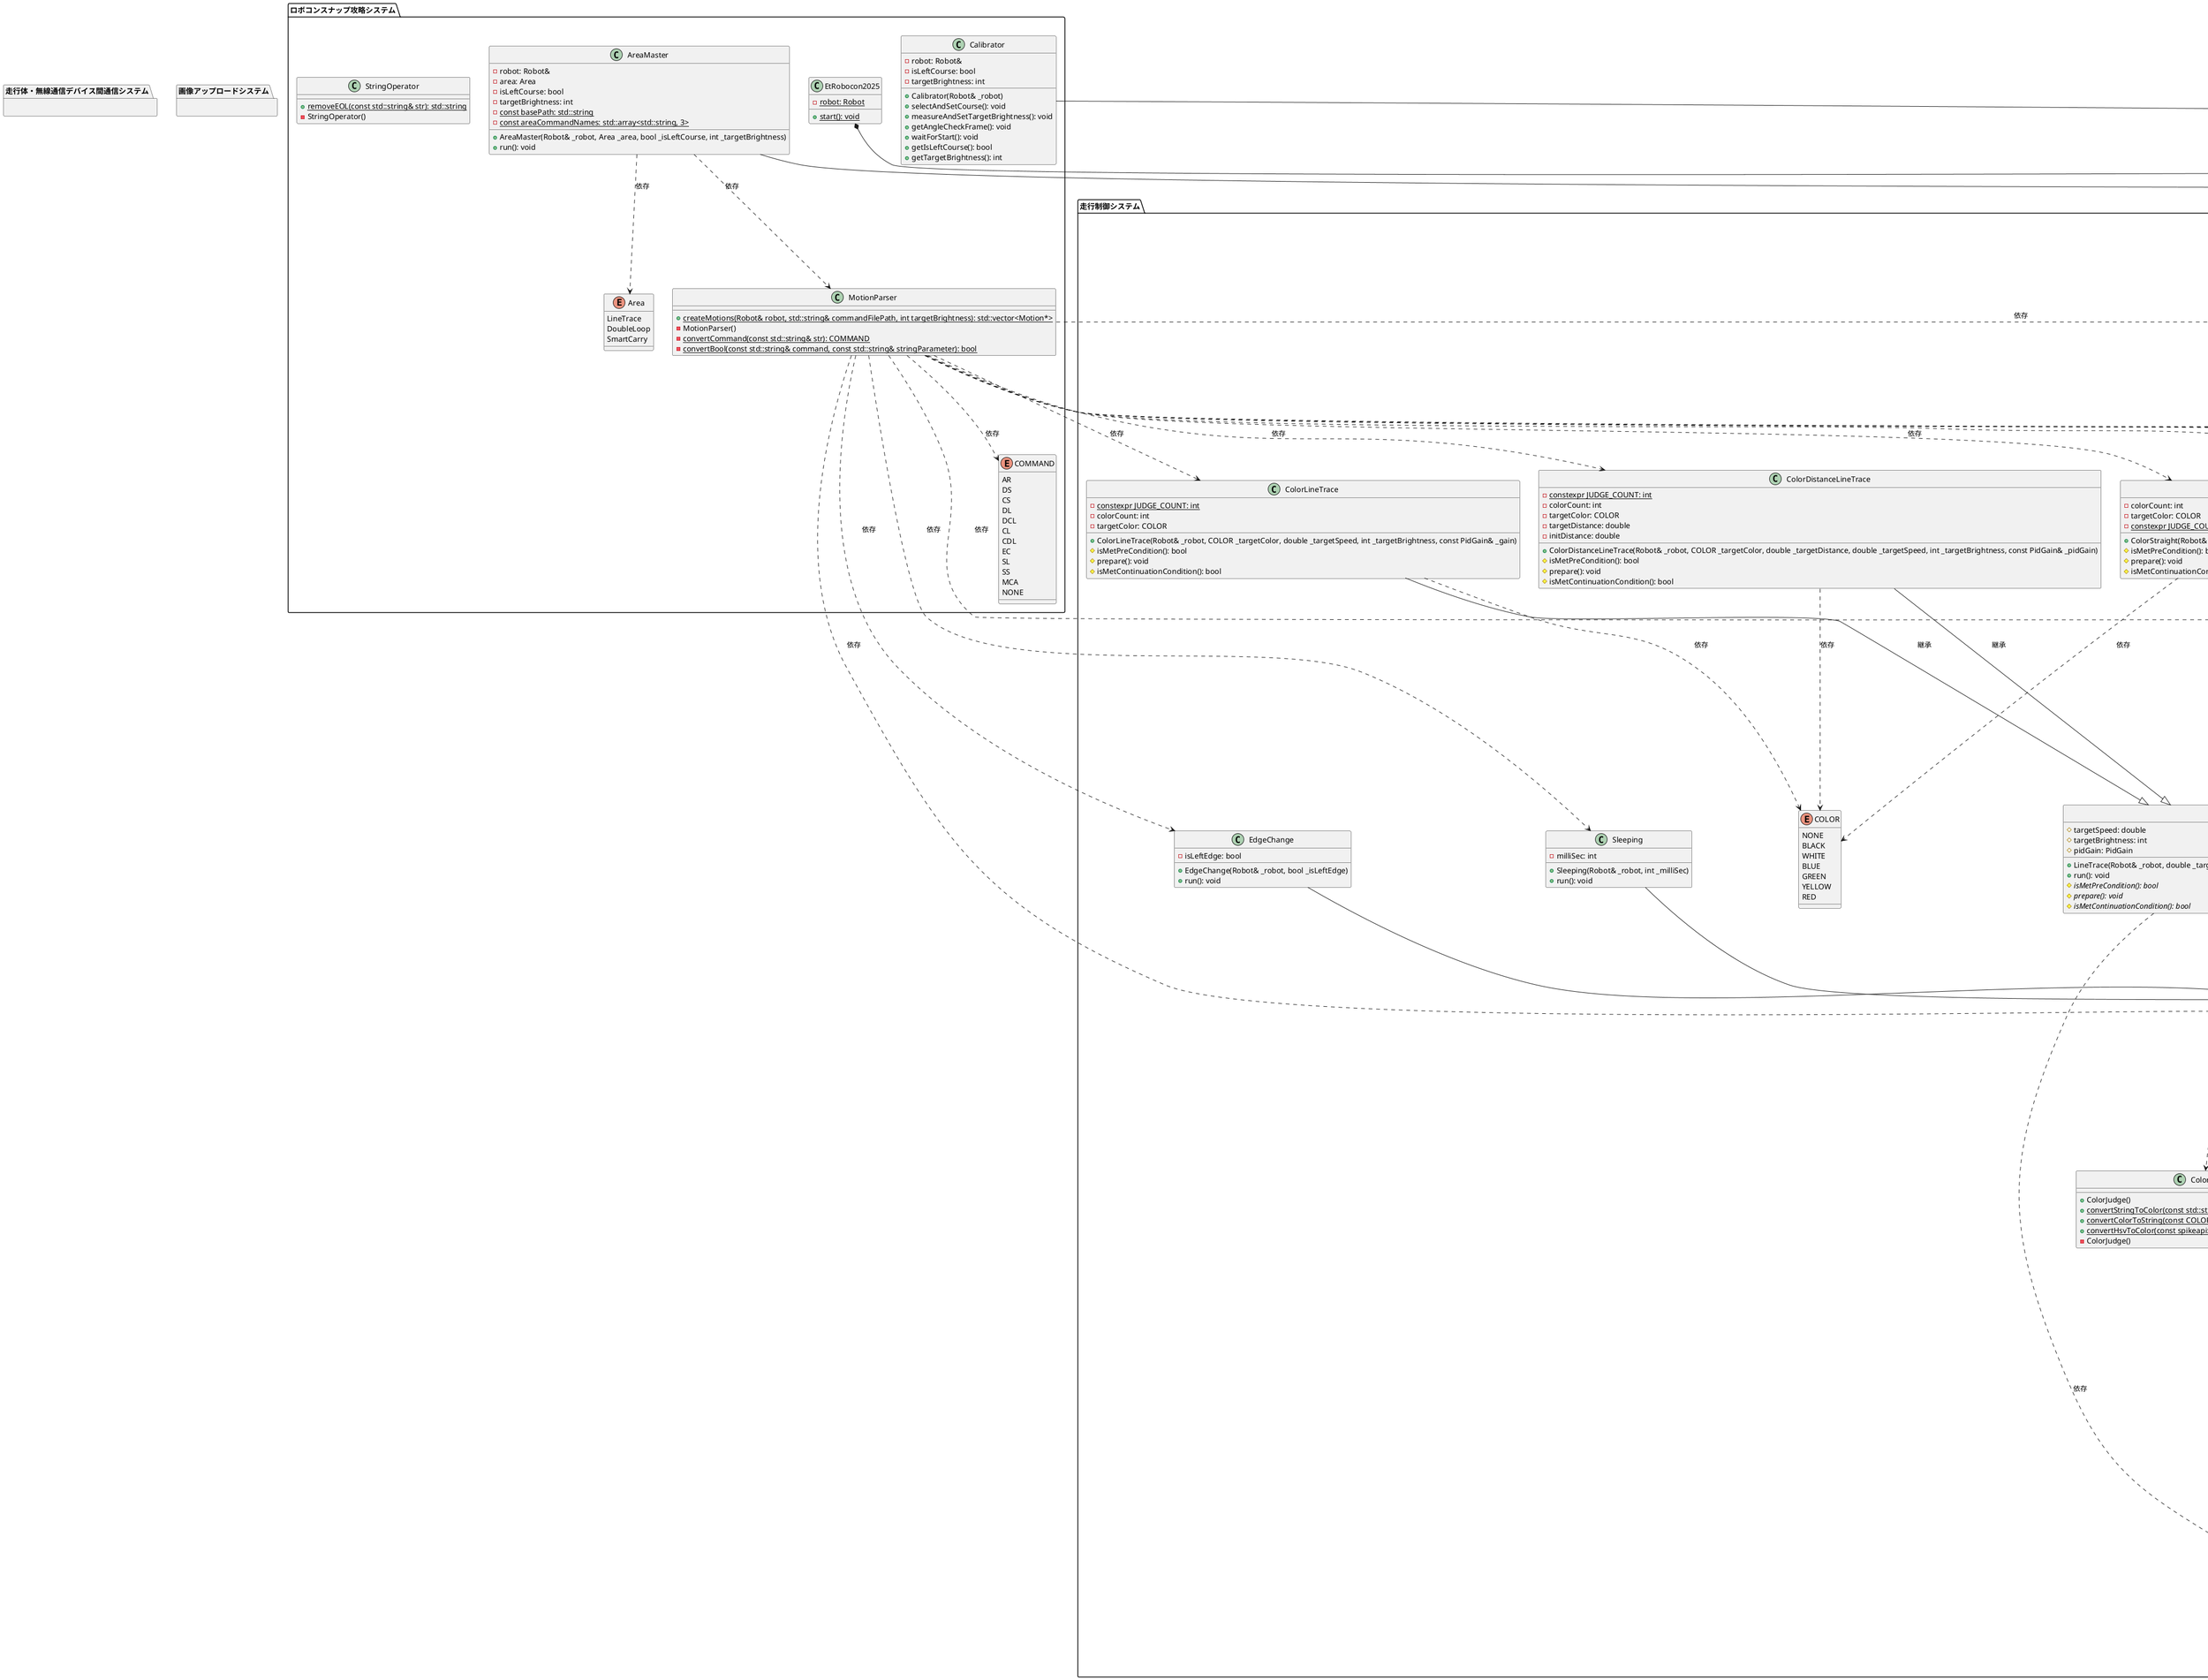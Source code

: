 @startuml etrobocon2025-class-diagram

package "ロボコンスナップ攻略システム" {
  ' コマンドの列挙型
  enum COMMAND {
    AR
    DS
    CS
    DL
    DCL
    CL
    CDL
    EC
    SL
    SS
    MCA
    NONE
  }

  ' 攻略エリアの列挙型
  enum Area {
    LineTrace
    DoubleLoop
    SmartCarry
  }

  ' メインクラス
  class EtRobocon2025 {
    + {static} start(): void
    - {static} robot: Robot
  }

  ' エリアマスタークラス
  class AreaMaster {
    + AreaMaster(Robot& _robot, Area _area, bool _isLeftCourse, int _targetBrightness)
    + run(): void
    - robot: Robot&
    - area: Area
    - isLeftCourse: bool
    - targetBrightness: int
    - {static} const basePath: std::string
    - {static} const areaCommandNames: std::array<std::string, 3>
  }

  ' キャリブレータクラス
  class Calibrator {
    + Calibrator(Robot& _robot)
    + selectAndSetCourse(): void
    + measureAndSetTargetBrightness(): void
    + getAngleCheckFrame(): void
    + waitForStart(): void
    + getIsLeftCourse(): bool
    + getTargetBrightness(): int
    - robot: Robot&
    - isLeftCourse: bool
    - targetBrightness: int
  }

  ' モーションパーサークラス
  class MotionParser {
    + {static} createMotions(Robot& robot, std::string& commandFilePath, int targetBrightness): std::vector<Motion*>
    - MotionParser()
    - {static} convertCommand(const std::string& str): COMMAND
    - {static} convertBool(const std::string& command, const std::string& stringParameter): bool
  }

  ' ユーティリティクラス
  class StringOperator {
    + {static} removeEOL(const std::string& str): std::string
    - StringOperator()
  }
}

package "走行体情報管理システム" {
  package "走行体情報中継部" {
    ' ミニフィグ方向判定結果
    struct MiniFigDirectionResult {
      + wasDetected: bool
      + direction: MiniFigDirection
    }

    ' ミニフィグ方向の列挙型
    enum MiniFigDirection {
      FRONT
      RIGHT
      BACK
      LEFT
    }

    ' 背景方向判定結果
    struct BackgroundDirectionResult {
      + wasDetected: bool
      + direction: BackgroundDirection
    }

    ' 背景方向の列挙型
    enum BackgroundDirection {
      FRONT
      BACK
      RIGHT
      LEFT
    }

    ' ロボットクラス
    class Robot {
      + Robot()
      + Robot(ICameraCapture& cam)
      + getMotorControllerInstance(): MotorController&
      + getCameraCaptureInstance(): ICameraCapture&
      + getColorSensorInstance(): spikeapi::ColorSensor&
      + getClockInstance(): spikeapi::Clock&
      + getButtonInstance(): spikeapi::Button&
      + getForceSensorInstance(): spikeapi::ForceSensor&
      + getDisplayInstance(): spikeapi::Display&
      + setIsLeftEdge(bool isLeft): void
      + getIsLeftEdge() const: bool
      + getMiniFigDirectionResult(): MiniFigDirectionResult&
      - motorController: MotorController
      - defaultCameraCapture: CameraCapture
      - cameraCapture: ICameraCapture&
      - colorSensor: spikeapi::ColorSensor
      - clock: spikeapi::Clock
      - button: spikeapi::Button
      - forceSensor: spikeapi::ForceSensor
      - display: spikeapi::Display
      - miniFigDirectionResult: MiniFigDirectionResult
      - isLeftEdge: bool
    }
  }

  package "SPIKE API ラッパー" {
    ' モーターコントローラークラス
    class MotorController {
      + {static} constexpr MOTOR_POWER_MAX: int
      + {static} constexpr MOTOR_POWER_MIN: int
      + MotorController()
      + setRightMotorPower(int power): void
      + setLeftMotorPower(int power): void
      + resetRightMotorPower(): void
      + resetLeftMotorPower(): void
      + resetWheelsMotorPower(): void
      + setRightMotorSpeed(double speed): void
      + setLeftMotorSpeed(double speed): void
      + stopWheelsMotor(): void
      + brakeWheelsMotor(): void
      + setArmMotorPower(int power): void
      + resetArmMotorPower(): void
      + stopArmMotor(): void
      + holdArmMotor(): void
      + getRightMotorCount(): int32_t
      + getLeftMotorCount(): int32_t
      + getArmMotorCount(): int32_t
      + getRightMotorPower(): int
      + getLeftMotorPower(): int
      + getArmMotorPower(): int
      + getRightMotorSpeed(): double
      + getLeftMotorSpeed(): double
      - rightWheel: spikeapi::Motor
      - leftWheel: spikeapi::Motor
      - armMotor: spikeapi::Motor
      - limitPowerValue(int inputPower): int
    }
  }
}

package "走行制御システム" {
  ' PIDクラス
  class Pid {
    + Pid(double _kp, double _ki, double _kd, double _targetValue, double _maxIntegral, double _minIntegral)
    + Pid(double _kp, double _ki, double _kd, double _targetValue)
    + setPidGain(double _kp, double _ki, double _kd): void
    + calculatePid(double currentValue, double delta): double
    - pidGain: PidGain
    - prevDeviation: double
    - integral: double
    - filteredDerivative: double
    - targetValue: double
    - maxIntegral: double
    - minIntegral: double
    - {static} constexpr alpha: double
  }

  ' 色判定クラス
  class ColorJudge {
    + ColorJudge()
    + {static} convertStringToColor(const std::string& str): COLOR
    + {static} convertColorToString(const COLOR& color): const char*
    + {static} convertHsvToColor(const spikeapi::ColorSensor::HSV& hsv): COLOR
    - ColorJudge()
  }

  ' 走行距離計算クラス
  class Mileage {
    + {static} calculateWheelMileage(int32_t angle): double
    + {static} calculateMileage(int32_t rightAngle, int32_t leftAngle): double
    - Mileage()
  }

  ' 速度計算クラス
  class SpeedCalculator {
    + SpeedCalculator(Robot& _robot, double _targetSpeed)
    + calculateRightMotorPower(): double
    + calculateLeftMotorPower(): double
    - const targetSpeed: double
    - rightPid: Pid
    - leftPid: Pid
    - rightMotorPower: double
    - leftMotorPower: double
    - prevRightTime: double
    - prevLeftTime: double
    - robot: Robot&
    - {static} constexpr RIGHT_K_P: double
    - {static} constexpr RIGHT_K_I: double
    - {static} constexpr RIGHT_K_D: double
    - {static} constexpr LEFT_K_P: double
    - {static} constexpr LEFT_K_I: double
    - {static} constexpr LEFT_K_D: double
  }

  ' Motionクラス
  abstract class Motion {
    + Motion(Robot& _robot)
    + {abstract} run(): void
    # robot: Robot&
  }

  abstract class LineTrace {
    + LineTrace(Robot& _robot, double _targetSpeed, int _targetBrightness, const PidGain& _pidGain)
    + run(): void
    # {abstract} isMetPreCondition(): bool
    # {abstract} prepare(): void
    # {abstract} isMetContinuationCondition(): bool
    # targetSpeed: double
    # targetBrightness: int
    # pidGain: PidGain
  }

  abstract class Straight {
    + Straight(Robot& _robot, double _speed)
    + run(): void
    # {abstract} isMetPreCondition(): bool
    # {abstract} prepare(): void
    # {abstract} isMetContinuationCondition(): bool
    # targetSpeed: double
  }

  abstract class Rotation {
    + Rotation(Robot& _robot, double _speed, bool _isClockwise)
    + run(): void
    + {abstract} isMetPreCondition(): bool
    + {abstract} prepare(): void
    + {abstract} isMetContinuationCondition(): bool
    # speed: double
    # isClockwise: bool
    # leftSign: int
    # rightSign: int
  }

  ' 色指定ライントレースクラス
  class ColorLineTrace {
    + ColorLineTrace(Robot& _robot, COLOR _targetColor, double _targetSpeed, int _targetBrightness, const PidGain& _gain)
    # isMetPreCondition(): bool
    # prepare(): void
    # isMetContinuationCondition(): bool
    - {static} constexpr JUDGE_COUNT: int
    - colorCount: int
    - targetColor: COLOR
  }

  ' 距離指定ライントレースクラス
  class DistanceLineTrace {
    + DistanceLineTrace(Robot& _robot, double _targetDistance, double _targetSpeed, int _targetBrightness, const PidGain& _pidGain)
    # isMetPreCondition(): bool
    # prepare(): void
    # isMetContinuationCondition(): bool
    - targetDistance: double
    - initDistance: double
  }

  ' 色距離指定ライントレースクラス
  class ColorDistanceLineTrace {
    + ColorDistanceLineTrace(Robot& _robot, COLOR _targetColor, double _targetDistance, double _targetSpeed, int _targetBrightness, const PidGain& _pidGain)
    # isMetPreCondition(): bool
    # prepare(): void
    # isMetContinuationCondition(): bool
    - {static} constexpr JUDGE_COUNT: int
    - colorCount: int
    - targetColor: COLOR
    - targetDistance: double
    - initDistance: double
  }

  ' 距離指定直進クラス
  class DistanceStraight {
    + DistanceStraight(Robot& _robot, double _targetDistance, double _speed)
    # isMetPreCondition(): bool
    # prepare(): void
    # isMetContinuationCondition(): bool
    - targetDistance: double
    - initialDistance: double
  }

  ' 色指定直進クラス
  class ColorStraight {
    + ColorStraight(Robot& _robot, COLOR _targetColor, double _speed)
    # isMetPreCondition(): bool
    # prepare(): void
    # isMetContinuationCondition(): bool
    - colorCount: int
    - targetColor: COLOR
    - {static} constexpr JUDGE_COUNT: int
  }

  ' 角度指定回頭クラス
  class AngleRotation {
    + AngleRotation(Robot& _robot, int _targetAngle, double _speed, bool _isClockwise)
    # prepare(): void
    # isMetPreCondition(): bool
    # isMetContinuationCondition(): bool
    - targetLeftDistance: double
    - targetRightDistance: double
    - targetAngle: int
  }

  ' カメラPID監視クラス
  abstract class CameraPidTracking {
    + CameraPidTracking(Robot& _robot, double _targetSpeed, int _targetXCoordinate, const PidGain& _pidGain, BoundingBoxDetector& _boundingBoxDetector)
    + run(): void
    # {abstract} isMetPreCondition(): bool
    # {abstract} prepare(): void
    # {abstract} isMetContinuationCondition(): bool
    # boundingBoxDetector: BoundingBoxDetector&
    # result: BoundingBoxDetectionResult
    # targetSpeed: double
    # targetXCoordinate: int
    # pidGain: PidGain
  }

  ' 距離指定カメラライントレースクラス
  class DistanceCameraLineTrace {
    + DistanceCameraLineTrace(Robot& _robot, double _targetDistance, double _targetSpeed, int _targetXCoordinate, const PidGain& _pidGain, std::unique_ptr<BoundingBoxDetector> _detector)
    # isMetPreCondition(): bool
    # prepare(): void
    # isMetContinuationCondition(): bool
    - targetDistance: double
    - initDistance: double
    - detector: std::unique_ptr<BoundingBoxDetector>
  }

  ' エッジ変更クラス
  class EdgeChange {
    + EdgeChange(Robot& _robot, bool _isLeftEdge)
    + run(): void
    - isLeftEdge: bool
  }

  ' スリープクラス
  class Sleeping {
    + Sleeping(Robot& _robot, int _milliSec)
    + run(): void
    - milliSec: int
  }

  enum COLOR {
    NONE
    BLACK
    WHITE
    BLUE
    GREEN
    YELLOW
    RED
  }

  struct PidGain {
    + kp: double
    + ki: double
    + kd: double
    + PidGain(double _kp, double _ki, double _kd)
  }

  ' 応用動作クラス
  abstract class CompositeMotion {
    + CompositeMotion(Robot& _robot)
    + {abstract} run(): void
  }

  ' ミニフィグカメラアクション
  class MiniFigCameraAction {
    + MiniFigCameraAction(Robot& _robot, bool _isClockwise, int _preTargetAngle, int _postTargetAngle, double _targetRotationSpeed, double _backTargetDistance, double _forwardTargetDistance, double _backSpeed, double _forwardSpeed, int _position)
    + run(): void
    - isClockwise: bool
    - preTargetAngle: int
    - postTargetAngle: int
    - targetRotationSpeed: double
    - backTargetDistance: double
    - forwardTargetDistance: double
    - backSpeed: double
    - forwardSpeed: double
    - position: int
    - {static} constexpr filePath: const char*
    - {static} constexpr uploadFileName: const char*
    - isMetPreCondition(): bool
    - detectDirection(cv::Mat& frame): void
  }

  ' プラレール撮影動作クラス
  class PlaCameraAction {
    + PlaCameraAction(Robot& _robot, double _threshold, double _minArea, const cv::Rect& _roi)
    + run(): void
    - getBackgroundFrame(): void
    - motionDetector: MotionDetector
    - {static} constexpr MAX_NO_MOTION: int
    - {static} constexpr filePath: const char*
    - {static} constexpr uploadFile: const char*
  }

  ' システム定数
  class SystemInfo <<constants>> {
    + {static} PI: double
    + {static} RAD_TO_DEG: double
    + {static} DEG_TO_RAD: double
    + {static} constexpr TREAD: double
    + {static} constexpr WHEEL_RADIUS: double
    + {static} constexpr RESOLUTION_WIDTH: int
    + {static} constexpr RESOLUTION_HEIGHT: int
    + {static} constexpr MIN_WIDTH: int
    + {static} constexpr MIN_HEIGHT: int
    + {static} constexpr MAX_WIDTH: int
    + {static} constexpr MAX_HEIGHT: int
  }
}

package "カメラ撮影システム" {
  ' カメラキャプチャーインターフェース
  abstract class ICameraCapture {
    + {abstract} ~ICameraCapture()
    + {abstract} findAvailableCameraID(int maxTested): int
    + {abstract} getCameraID(): int
    + {abstract} setCameraID(int id): bool
    + {abstract} openCamera(): bool
    + {abstract} setCapProps(double width, double height): void
    + {abstract} getFrame(cv::Mat& outFrame): bool
  }

  ' カメラキャプチャークラス
  class CameraCapture {
    + CameraCapture()
    + ~CameraCapture()
    + findAvailableCameraID(int maxTested): int
    + getCameraID(): int
    + setCameraID(int id): bool
    + openCamera(): bool
    + setCapProps(double width, double height): void
    + getFrame(cv::Mat& outFrame): bool
    - cap: cv::VideoCapture
    - cameraID: int
  }

  ' スナップショットクラス
  class Snapshot {
    + Snapshot(Robot& _robot, const std::string& _fileName)
    + run(): void
    - fileName: std::string
    - {static} const path: std::string
  }

  ' 画像処理系
  struct BoundingBoxDetectionResult {
    + wasDetected: bool
    + topLeft: cv::Point
    + topRight: cv::Point
    + bottomLeft: cv::Point
    + bottomRight: cv::Point
  }

  abstract class BoundingBoxDetector {
    + {abstract} ~BoundingBoxDetector()
    + {abstract} detect(const cv::Mat& frame, BoundingBoxDetectionResult& result): void
  }

  class LineBoundingBoxDetector {
    + LineBoundingBoxDetector(const cv::Scalar& _lowerHSV, const cv::Scalar& _upperHSV)
    + LineBoundingBoxDetector(const cv::Scalar& lowerHSV, const cv::Scalar& upperHSV, const cv::Rect& roi)
    + LineBoundingBoxDetector(const cv::Scalar& lowerHSV, const cv::Scalar& upperHSV, const cv::Rect& roi, const cv::Size& resolution)
    + detect(const cv::Mat& frame, BoundingBoxDetectionResult& result): void
    - {static} MIN_LINE_CONTOUR_AREA: double
    - lowerHSV: cv::Scalar
    - upperHSV: cv::Scalar
    - roi: cv::Rect
    - resolution: cv::Size
    - validateParameters(): void
  }

  ' フレーム保存クラス
  class FrameSave {
    + {static} save(cv::Mat& frame, const std::string& filePath, const std::string& fileName): void
    - FrameSave()
    - {static} inline imgExtension: std::string
  }
}

package "配置エリアB撮影システム" {
  class MotionDetector {
    + MotionDetector(double _threshold, double _minArea, const cv::Rect& _roi)
    + setBackground(const cv::Mat& background): bool
    + detect(const cv::Mat& frame, BoundingBoxDetectionResult& result): void
    + compareTwoFrames(const cv::Mat& firstFrame, const cv::Mat& secondFrame): std::vector<cv::Point>
    - threshold: double
    - minArea: double
    - roi: cv::Rect
    - bgFrame: cv::Mat
  }

  class BackgroundDirectionDetector {
    + BackgroundDirectionDetector(const std::string& modelPath)
    + detect(const cv::Mat& frame, BackgroundDirectionResult& result): void
    - net: cv::dnn::Net
    - modelPath: std::string
    - outputImagePath: std::string
    - preprocess(const cv::Mat& frame, float scale, int padX, int padY): cv::Mat
    - postprocess(const std::vector<cv::Mat>& outputs, const cv::Mat& frame, float scale, int padX, int padY, BackgroundDirectionResult& result): void
  }
}

package "配置エリアA撮影システム" {
  class MiniFigDirectionDetector {
    + MiniFigDirectionDetector(const std::string& modelPath)
    + detect(const cv::Mat& frame, MiniFigDirectionResult& result): void
    - net: cv::dnn::Net
    - modelPath: std::string
    - outputImagePath: std::string
    - preprocess(const cv::Mat& frame, float scale, int padX, int padY): cv::Mat
    - postprocess(const std::vector<cv::Mat>& outputs, const cv::Mat& frame, float scale, int padX, int padY, MiniFigDirectionResult& result): void
  }
}

package "走行体・無線通信デバイス間通信システム" {
}

package "画像アップロードシステム" {
}



' 関係性の定義

' 1. 継承関係 (Inheritance)
LineTrace --|> Motion : 継承
Straight --|> Motion : 継承
Rotation --|> Motion : 継承
CameraPidTracking --|> Motion : 継承
CompositeMotion --|> Motion : 継承

DistanceLineTrace --|> LineTrace : 継承
ColorLineTrace --|> LineTrace : 継承
ColorDistanceLineTrace --|> LineTrace : 継承

DistanceStraight --|> Straight : 継承
ColorStraight --|> Straight : 継承

AngleRotation --|> Rotation : 継承

DistanceCameraLineTrace --|> CameraPidTracking : 継承

MiniFigCameraAction --|> CompositeMotion : 継承

EdgeChange --|> Motion : 継承
Sleeping --|> Motion : 継承
Snapshot --|> Motion : 継承
PlaCameraAction --|> Motion : 継承

LineBoundingBoxDetector --|> BoundingBoxDetector : 継承
MotionDetector --|> BoundingBoxDetector : 継承

' 2. 実現関係 (Realization)
CameraCapture ..|> ICameraCapture : 実現

' 3. コンポジション関係 (Composition) - 強い所有関係
EtRobocon2025 *-- Robot : コンポジション
Robot *-- MotorController : コンポジション
Robot *-- CameraCapture : コンポジション
Robot *-- "spikeapi::ColorSensor" : コンポジション
Robot *-- "spikeapi::Clock" : コンポジション
Robot *-- "spikeapi::Button" : コンポジション
Robot *-- "spikeapi::ForceSensor" : コンポジション
Robot *-- "spikeapi::Display" : コンポジション
Robot *-- BackgroundDirectionResult : コンポジション
Robot *-- MiniFigDirectionResult : コンポジション

MotorController *-- "spikeapi::Motor" : コンポジション

Pid *-- PidGain : コンポジション

SpeedCalculator *-- Pid : コンポジション

PlaCameraAction *-- MotionDetector : コンポジション

' 4. 集約関係 (Aggregation) - 弱い所有関係
Robot o-- ICameraCapture : 集約
CameraPidTracking o-- BoundingBoxDetector : 集約
DistanceCameraLineTrace o-- BoundingBoxDetector : 集約

' 5. 関連関係 (Association) - 永続的な関係
AreaMaster --> Robot : 関連
Calibrator --> Robot : 関連
Motion --> Robot : 関連

' 6. 依存関係 (Dependency) - 一時的な使用関係
AreaMaster ..> MotionParser : 依存
AreaMaster ..> Area : 依存

MotionParser ..> Motion : 依存
MotionParser ..> COMMAND : 依存
MotionParser ..> ColorLineTrace : 依存
MotionParser ..> DistanceLineTrace : 依存
MotionParser ..> ColorDistanceLineTrace : 依存
MotionParser ..> DistanceStraight : 依存
MotionParser ..> ColorStraight : 依存
MotionParser ..> AngleRotation : 依存
MotionParser ..> DistanceCameraLineTrace : 依存
MotionParser ..> EdgeChange : 依存
MotionParser ..> Sleeping : 依存
MotionParser ..> Snapshot : 依存
MotionParser ..> MiniFigCameraAction : 依存

LineTrace ..> PidGain : 依存
LineTrace ..> ColorJudge : 依存
LineTrace ..> Mileage : 依存
LineTrace ..> SpeedCalculator : 依存

Straight ..> SpeedCalculator : 依存

AngleRotation ..> Mileage : 依存
AngleRotation ..> SystemInfo : 依存

ColorLineTrace ..> COLOR : 依存
ColorStraight ..> COLOR : 依存
ColorDistanceLineTrace ..> COLOR : 依存

BoundingBoxDetector ..> BoundingBoxDetectionResult : 依存
LineBoundingBoxDetector ..> BoundingBoxDetectionResult : 依存
MotionDetector ..> BoundingBoxDetectionResult : 依存
CameraPidTracking ..> PidGain : 依存
CameraPidTracking ..> BoundingBoxDetectionResult : 依存

BackgroundDirectionDetector ..> BackgroundDirectionResult : 依存
BackgroundDirectionDetector ..> BackgroundDirection : 依存

MiniFigDirectionDetector ..> MiniFigDirectionResult : 依存
MiniFigDirectionDetector ..> MiniFigDirection : 依存

' 構造体と列挙型の関係
MiniFigDirectionResult ..> MiniFigDirection : 依存
BackgroundDirectionResult ..> BackgroundDirection : 依存

Snapshot ..> FrameSave : 依存
MiniFigCameraAction ..> FrameSave : 依存
MiniFigCameraAction ..> MiniFigDirectionDetector : 依存
MiniFigCameraAction ..> AngleRotation : 依存
MiniFigCameraAction ..> DistanceStraight : 依存
PlaCameraAction ..> FrameSave : 依存
MotionDetector ..> FrameSave : 依存


@enduml
